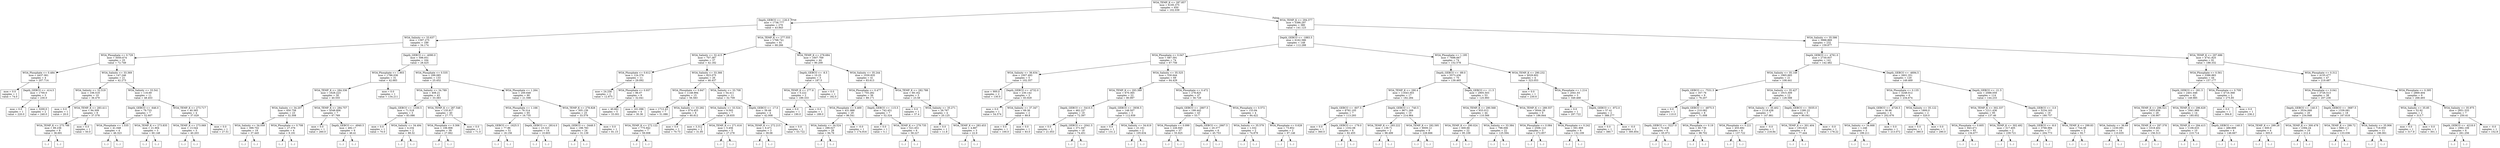 digraph Tree {
node [shape=box] ;
0 [label="WOA_TEMP_K <= 287.857\nmse = 6195.375\nsamples = 650\nvalue = 102.039"] ;
1 [label="Depth_GEBCO <= -126.0\nmse = 1738.777\nsamples = 270\nvalue = 43.843"] ;
0 -> 1 [labeldistance=2.5, labelangle=45, headlabel="True"] ;
2 [label="WOA_Salinity <= 33.637\nmse = 1397.275\nsamples = 189\nvalue = 34.174"] ;
1 -> 2 ;
3 [label="WOA_Phosphate <= 0.729\nmse = 5050.674\nsamples = 25\nvalue = 72.749"] ;
2 -> 3 ;
4 [label="WOA_Phosphate <= 0.484\nmse = 4437.061\nsamples = 4\nvalue = 207.714"] ;
3 -> 4 ;
5 [label="mse = 0.0\nsamples = 1\nvalue = 74.0"] ;
4 -> 5 ;
6 [label="Depth_GEBCO <= -414.5\nmse = 1700.0\nsamples = 3\nvalue = 230.0"] ;
4 -> 6 ;
7 [label="mse = 0.0\nsamples = 1\nvalue = 220.0"] ;
6 -> 7 ;
8 [label="mse = 3200.0\nsamples = 2\nvalue = 240.0"] ;
6 -> 8 ;
9 [label="WOA_Salinity <= 33.369\nmse = 147.246\nsamples = 21\nvalue = 42.273"] ;
3 -> 9 ;
10 [label="WOA_Salinity <= 32.519\nmse = 106.519\nsamples = 10\nvalue = 36.479"] ;
9 -> 10 ;
11 [label="mse = 0.0\nsamples = 1\nvalue = 20.0"] ;
10 -> 11 ;
12 [label="WOA_TEMP_K <= 283.411\nmse = 94.309\nsamples = 9\nvalue = 37.578"] ;
10 -> 12 ;
13 [label="WOA_TEMP_K <= 275.788\nmse = 89.236\nsamples = 8\nvalue = 36.691"] ;
12 -> 13 ;
14 [label="(...)"] ;
13 -> 14 ;
19 [label="(...)"] ;
13 -> 19 ;
20 [label="mse = 0.0\nsamples = 1\nvalue = 50.0"] ;
12 -> 20 ;
21 [label="WOA_Salinity <= 33.541\nmse = 116.69\nsamples = 11\nvalue = 48.453"] ;
9 -> 21 ;
22 [label="Depth_GEBCO <= -646.0\nmse = 79.733\nsamples = 7\nvalue = 52.607"] ;
21 -> 22 ;
23 [label="WOA_Phosphate <= 1.535\nmse = 41.048\nsamples = 4\nvalue = 46.323"] ;
22 -> 23 ;
24 [label="(...)"] ;
23 -> 24 ;
27 [label="(...)"] ;
23 -> 27 ;
28 [label="WOA_TEMP_K <= 273.835\nmse = 21.904\nsamples = 3\nvalue = 60.148"] ;
22 -> 28 ;
29 [label="(...)"] ;
28 -> 29 ;
30 [label="(...)"] ;
28 -> 30 ;
33 [label="WOA_TEMP_K <= 273.717\nmse = 40.365\nsamples = 4\nvalue = 37.029"] ;
21 -> 33 ;
34 [label="WOA_TEMP_K <= 273.069\nmse = 13.544\nsamples = 3\nvalue = 40.203"] ;
33 -> 34 ;
35 [label="(...)"] ;
34 -> 35 ;
36 [label="(...)"] ;
34 -> 36 ;
37 [label="mse = 0.0\nsamples = 1\nvalue = 27.51"] ;
33 -> 37 ;
38 [label="Depth_GEBCO <= -4090.0\nmse = 598.051\nsamples = 164\nvalue = 28.425"] ;
2 -> 38 ;
39 [label="WOA_Phosphate <= 1.903\nmse = 1786.036\nsamples = 31\nvalue = 42.683"] ;
38 -> 39 ;
40 [label="WOA_TEMP_K <= 284.336\nmse = 1628.223\nsamples = 30\nvalue = 40.555"] ;
39 -> 40 ;
41 [label="WOA_Salinity <= 34.207\nmse = 450.758\nsamples = 23\nvalue = 32.308"] ;
40 -> 41 ;
42 [label="WOA_Salinity <= 34.059\nmse = 399.702\nsamples = 19\nvalue = 37.445"] ;
41 -> 42 ;
43 [label="(...)"] ;
42 -> 43 ;
76 [label="(...)"] ;
42 -> 76 ;
79 [label="WOA_Phosphate <= 0.708\nmse = 27.376\nsamples = 4\nvalue = 9.191"] ;
41 -> 79 ;
80 [label="(...)"] ;
79 -> 80 ;
83 [label="(...)"] ;
79 -> 83 ;
86 [label="WOA_TEMP_K <= 284.757\nmse = 4548.806\nsamples = 7\nvalue = 67.769"] ;
40 -> 86 ;
87 [label="mse = 0.0\nsamples = 1\nvalue = 260.0"] ;
86 -> 87 ;
88 [label="Depth_GEBCO <= -4940.5\nmse = 492.17\nsamples = 6\nvalue = 46.41"] ;
86 -> 88 ;
89 [label="(...)"] ;
88 -> 89 ;
90 [label="(...)"] ;
88 -> 90 ;
99 [label="mse = 0.0\nsamples = 1\nvalue = 134.211"] ;
39 -> 99 ;
100 [label="WOA_Phosphate <= 0.535\nmse = 299.085\nsamples = 133\nvalue = 25.452"] ;
38 -> 100 ;
101 [label="WOA_Salinity <= 34.789\nmse = 408.21\nsamples = 43\nvalue = 33.383"] ;
100 -> 101 ;
102 [label="Depth_GEBCO <= -1330.5\nmse = 71.518\nsamples = 3\nvalue = 83.086"] ;
101 -> 102 ;
103 [label="mse = 0.0\nsamples = 1\nvalue = 70.0"] ;
102 -> 103 ;
104 [label="WOA_Salinity <= 34.494\nmse = 4.234\nsamples = 2\nvalue = 88.32"] ;
102 -> 104 ;
105 [label="(...)"] ;
104 -> 105 ;
106 [label="(...)"] ;
104 -> 106 ;
107 [label="WOA_TEMP_K <= 287.548\nmse = 135.817\nsamples = 40\nvalue = 27.771"] ;
101 -> 107 ;
108 [label="WOA_Phosphate <= 0.306\nmse = 106.906\nsamples = 39\nvalue = 27.062"] ;
107 -> 108 ;
109 [label="(...)"] ;
108 -> 109 ;
140 [label="(...)"] ;
108 -> 140 ;
155 [label="mse = 0.0\nsamples = 1\nvalue = 71.0"] ;
107 -> 155 ;
156 [label="WOA_Phosphate <= 1.264\nmse = 200.648\nsamples = 90\nvalue = 21.598"] ;
100 -> 156 ;
157 [label="WOA_Phosphate <= 1.166\nmse = 76.314\nsamples = 65\nvalue = 16.735"] ;
156 -> 157 ;
158 [label="Depth_GEBCO <= -1625.5\nmse = 77.86\nsamples = 51\nvalue = 18.156"] ;
157 -> 158 ;
159 [label="(...)"] ;
158 -> 159 ;
162 [label="(...)"] ;
158 -> 162 ;
209 [label="Depth_GEBCO <= -2814.0\nmse = 23.323\nsamples = 14\nvalue = 10.603"] ;
157 -> 209 ;
210 [label="(...)"] ;
209 -> 210 ;
217 [label="(...)"] ;
209 -> 217 ;
234 [label="WOA_TEMP_K <= 278.828\nmse = 305.139\nsamples = 25\nvalue = 33.579"] ;
156 -> 234 ;
235 [label="Depth_GEBCO <= -3448.5\nmse = 198.783\nsamples = 24\nvalue = 31.139"] ;
234 -> 235 ;
236 [label="(...)"] ;
235 -> 236 ;
249 [label="(...)"] ;
235 -> 249 ;
282 [label="mse = 0.0\nsamples = 1\nvalue = 81.15"] ;
234 -> 282 ;
283 [label="WOA_TEMP_K <= 277.555\nmse = 1768.741\nsamples = 81\nvalue = 68.266"] ;
1 -> 283 ;
284 [label="WOA_Salinity <= 32.415\nmse = 707.387\nsamples = 37\nvalue = 42.182"] ;
283 -> 284 ;
285 [label="WOA_Phosphate <= 0.612\nmse = 124.376\nsamples = 11\nvalue = 29.092"] ;
284 -> 285 ;
286 [label="mse = 24.256\nsamples = 2\nvalue = 12.875"] ;
285 -> 286 ;
287 [label="WOA_Phosphate <= 0.937\nmse = 86.07\nsamples = 9\nvalue = 32.041"] ;
285 -> 287 ;
288 [label="mse = 40.661\nsamples = 5\nvalue = 33.001"] ;
287 -> 288 ;
289 [label="mse = 161.096\nsamples = 4\nvalue = 30.36"] ;
287 -> 289 ;
290 [label="WOA_Salinity <= 33.366\nmse = 823.075\nsamples = 26\nvalue = 46.437"] ;
284 -> 290 ;
291 [label="WOA_Phosphate <= 0.847\nmse = 1148.994\nsamples = 15\nvalue = 56.583"] ;
290 -> 291 ;
292 [label="mse = 1712.43\nsamples = 7\nvalue = 51.086"] ;
291 -> 292 ;
293 [label="WOA_Salinity <= 33.292\nmse = 674.453\nsamples = 8\nvalue = 60.812"] ;
291 -> 293 ;
294 [label="WOA_TEMP_K <= 272.122\nmse = 775.942\nsamples = 7\nvalue = 59.008"] ;
293 -> 294 ;
295 [label="(...)"] ;
294 -> 295 ;
298 [label="(...)"] ;
294 -> 298 ;
299 [label="mse = 0.0\nsamples = 1\nvalue = 70.73"] ;
293 -> 299 ;
300 [label="WOA_Salinity <= 33.708\nmse = 54.411\nsamples = 11\nvalue = 32.709"] ;
290 -> 300 ;
301 [label="WOA_Salinity <= 33.524\nmse = 9.593\nsamples = 7\nvalue = 28.835"] ;
300 -> 301 ;
302 [label="mse = 3.312\nsamples = 2\nvalue = 31.95"] ;
301 -> 302 ;
303 [label="WOA_TEMP_K <= 271.616\nmse = 5.456\nsamples = 5\nvalue = 27.278"] ;
301 -> 303 ;
304 [label="(...)"] ;
303 -> 304 ;
305 [label="(...)"] ;
303 -> 305 ;
306 [label="Depth_GEBCO <= -17.0\nmse = 39.48\nsamples = 4\nvalue = 42.008"] ;
300 -> 306 ;
307 [label="WOA_TEMP_K <= 272.215\nmse = 6.471\nsamples = 3\nvalue = 39.08"] ;
306 -> 307 ;
308 [label="(...)"] ;
307 -> 308 ;
309 [label="(...)"] ;
307 -> 309 ;
310 [label="mse = 0.0\nsamples = 1\nvalue = 53.722"] ;
306 -> 310 ;
311 [label="WOA_TEMP_K <= 278.684\nmse = 1607.769\nsamples = 44\nvalue = 90.209"] ;
283 -> 311 ;
312 [label="Depth_GEBCO <= -8.5\nmse = 10.25\nsamples = 3\nvalue = 187.5"] ;
311 -> 312 ;
313 [label="WOA_TEMP_K <= 277.8\nmse = 0.222\nsamples = 2\nvalue = 189.333"] ;
312 -> 313 ;
314 [label="mse = 0.0\nsamples = 1\nvalue = 190.0"] ;
313 -> 314 ;
315 [label="mse = 0.0\nsamples = 1\nvalue = 189.0"] ;
313 -> 315 ;
316 [label="mse = 0.0\nsamples = 1\nvalue = 182.0"] ;
312 -> 316 ;
317 [label="WOA_Salinity <= 35.244\nmse = 1030.835\nsamples = 41\nvalue = 83.613"] ;
311 -> 317 ;
318 [label="WOA_Phosphate <= 0.477\nmse = 755.282\nsamples = 36\nvalue = 89.171"] ;
317 -> 318 ;
319 [label="WOA_Phosphate <= 0.469\nmse = 431.988\nsamples = 29\nvalue = 96.541"] ;
318 -> 319 ;
320 [label="WOA_Salinity <= 34.524\nmse = 299.027\nsamples = 28\nvalue = 94.76"] ;
319 -> 320 ;
321 [label="(...)"] ;
320 -> 321 ;
348 [label="(...)"] ;
320 -> 348 ;
367 [label="mse = -0.0\nsamples = 1\nvalue = 174.916"] ;
319 -> 367 ;
368 [label="Depth_GEBCO <= -115.5\nmse = 742.451\nsamples = 7\nvalue = 52.324"] ;
318 -> 368 ;
369 [label="mse = 0.0\nsamples = 1\nvalue = 5.1"] ;
368 -> 369 ;
370 [label="WOA_TEMP_K <= 279.735\nmse = 521.651\nsamples = 6\nvalue = 58.227"] ;
368 -> 370 ;
371 [label="(...)"] ;
370 -> 371 ;
372 [label="(...)"] ;
370 -> 372 ;
381 [label="WOA_TEMP_K <= 282.788\nmse = 69.162\nsamples = 5\nvalue = 23.58"] ;
317 -> 381 ;
382 [label="mse = 0.0\nsamples = 1\nvalue = 37.4"] ;
381 -> 382 ;
383 [label="WOA_Salinity <= 35.271\nmse = 26.767\nsamples = 4\nvalue = 20.125"] ;
381 -> 383 ;
384 [label="mse = 0.0\nsamples = 1\nvalue = 11.8"] ;
383 -> 384 ;
385 [label="WOA_TEMP_K <= 283.453\nmse = 4.887\nsamples = 3\nvalue = 22.9"] ;
383 -> 385 ;
386 [label="(...)"] ;
385 -> 386 ;
389 [label="(...)"] ;
385 -> 389 ;
390 [label="WOA_TEMP_K <= 294.377\nmse = 5386.297\nsamples = 380\nvalue = 141.123"] ;
0 -> 390 [labeldistance=2.5, labelangle=-45, headlabel="False"] ;
391 [label="Depth_GEBCO <= -1883.5\nmse = 6162.586\nsamples = 148\nvalue = 112.288"] ;
390 -> 391 ;
392 [label="WOA_Phosphate <= 0.047\nmse = 687.591\nsamples = 74\nvalue = 67.756"] ;
391 -> 392 ;
393 [label="WOA_Salinity <= 36.634\nmse = 1007.493\nsamples = 5\nvalue = 102.357"] ;
392 -> 393 ;
394 [label="mse = 900.0\nsamples = 2\nvalue = 130.0"] ;
393 -> 394 ;
395 [label="Depth_GEBCO <= -4732.0\nmse = 230.142\nsamples = 3\nvalue = 83.929"] ;
393 -> 395 ;
396 [label="mse = 0.0\nsamples = 1\nvalue = 54.574"] ;
395 -> 396 ;
397 [label="WOA_Salinity <= 37.347\nmse = 69.36\nsamples = 2\nvalue = 89.8"] ;
395 -> 397 ;
398 [label="mse = 0.0\nsamples = 1\nvalue = 100.0"] ;
397 -> 398 ;
399 [label="mse = 0.0\nsamples = 1\nvalue = 83.0"] ;
397 -> 399 ;
400 [label="WOA_Salinity <= 35.525\nmse = 530.644\nsamples = 69\nvalue = 64.429"] ;
392 -> 400 ;
401 [label="WOA_TEMP_K <= 293.389\nmse = 670.365\nsamples = 22\nvalue = 80.997"] ;
400 -> 401 ;
402 [label="Depth_GEBCO <= -5410.5\nmse = 462.227\nsamples = 19\nvalue = 72.397"] ;
401 -> 402 ;
403 [label="mse = 0.0\nsamples = 1\nvalue = 21.053"] ;
402 -> 403 ;
404 [label="Depth_GEBCO <= -2041.5\nmse = 371.047\nsamples = 18\nvalue = 74.451"] ;
402 -> 404 ;
405 [label="(...)"] ;
404 -> 405 ;
434 [label="(...)"] ;
404 -> 434 ;
435 [label="Depth_GEBCO <= -3936.5\nmse = 148.507\nsamples = 3\nvalue = 112.939"] ;
401 -> 435 ;
436 [label="mse = 0.0\nsamples = 1\nvalue = 131.2"] ;
435 -> 436 ;
437 [label="WOA_Salinity <= 34.619\nmse = 21.161\nsamples = 2\nvalue = 105.634"] ;
435 -> 437 ;
438 [label="(...)"] ;
437 -> 438 ;
439 [label="(...)"] ;
437 -> 439 ;
440 [label="WOA_Phosphate <= 0.472\nmse = 278.825\nsamples = 47\nvalue = 56.729"] ;
400 -> 440 ;
441 [label="Depth_GEBCO <= -2807.5\nmse = 199.442\nsamples = 43\nvalue = 53.7"] ;
440 -> 441 ;
442 [label="WOA_Phosphate <= 0.099\nmse = 226.945\nsamples = 37\nvalue = 55.925"] ;
441 -> 442 ;
443 [label="(...)"] ;
442 -> 443 ;
472 [label="(...)"] ;
442 -> 472 ;
509 [label="Depth_GEBCO <= -2667.5\nmse = 20.377\nsamples = 6\nvalue = 45.753"] ;
441 -> 509 ;
510 [label="(...)"] ;
509 -> 510 ;
513 [label="(...)"] ;
509 -> 513 ;
516 [label="WOA_Phosphate <= 0.572\nmse = 153.84\nsamples = 4\nvalue = 84.422"] ;
440 -> 516 ;
517 [label="WOA_Salinity <= 35.579\nmse = 1.332\nsamples = 2\nvalue = 74.879"] ;
516 -> 517 ;
518 [label="(...)"] ;
517 -> 518 ;
519 [label="(...)"] ;
517 -> 519 ;
520 [label="WOA_Phosphate <= 0.628\nmse = 73.852\nsamples = 2\nvalue = 97.146"] ;
516 -> 520 ;
521 [label="(...)"] ;
520 -> 521 ;
522 [label="(...)"] ;
520 -> 522 ;
523 [label="WOA_Phosphate <= 1.195\nmse = 7698.667\nsamples = 74\nvalue = 152.578"] ;
391 -> 523 ;
524 [label="Depth_GEBCO <= -89.0\nmse = 5573.436\nsamples = 70\nvalue = 139.465"] ;
523 -> 524 ;
525 [label="WOA_TEMP_K <= 290.4\nmse = 11643.303\nsamples = 17\nvalue = 182.284"] ;
524 -> 525 ;
526 [label="Depth_GEBCO <= -607.5\nmse = 8792.105\nsamples = 7\nvalue = 113.293"] ;
525 -> 526 ;
527 [label="mse = 0.0\nsamples = 1\nvalue = 360.0"] ;
526 -> 527 ;
528 [label="Depth_GEBCO <= -179.0\nmse = 1332.08\nsamples = 6\nvalue = 82.455"] ;
526 -> 528 ;
529 [label="(...)"] ;
528 -> 529 ;
536 [label="(...)"] ;
528 -> 536 ;
537 [label="Depth_GEBCO <= -740.5\nmse = 9671.269\nsamples = 10\nvalue = 214.964"] ;
525 -> 537 ;
538 [label="WOA_TEMP_K <= 293.222\nmse = 139.71\nsamples = 2\nvalue = 98.499"] ;
537 -> 538 ;
539 [label="(...)"] ;
538 -> 539 ;
540 [label="(...)"] ;
538 -> 540 ;
541 [label="WOA_TEMP_K <= 292.595\nmse = 9009.12\nsamples = 8\nvalue = 228.666"] ;
537 -> 541 ;
542 [label="(...)"] ;
541 -> 542 ;
547 [label="(...)"] ;
541 -> 547 ;
552 [label="Depth_GEBCO <= -11.5\nmse = 2905.503\nsamples = 53\nvalue = 125.993"] ;
524 -> 552 ;
553 [label="WOA_TEMP_K <= 290.568\nmse = 933.012\nsamples = 44\nvalue = 110.566"] ;
552 -> 553 ;
554 [label="WOA_TEMP_K <= 290.024\nmse = 600.66\nsamples = 22\nvalue = 95.109"] ;
553 -> 554 ;
555 [label="(...)"] ;
554 -> 555 ;
584 [label="(...)"] ;
554 -> 584 ;
593 [label="WOA_Salinity <= 33.384\nmse = 798.006\nsamples = 22\nvalue = 125.594"] ;
553 -> 593 ;
594 [label="(...)"] ;
593 -> 594 ;
607 [label="(...)"] ;
593 -> 607 ;
624 [label="WOA_TEMP_K <= 289.557\nmse = 6044.26\nsamples = 9\nvalue = 186.844"] ;
552 -> 624 ;
625 [label="WOA_Phosphate <= 0.084\nmse = 2506.122\nsamples = 3\nvalue = 272.857"] ;
624 -> 625 ;
626 [label="(...)"] ;
625 -> 626 ;
627 [label="(...)"] ;
625 -> 627 ;
628 [label="WOA_Phosphate <= 0.242\nmse = 591.908\nsamples = 6\nvalue = 132.109"] ;
624 -> 628 ;
629 [label="(...)"] ;
628 -> 629 ;
636 [label="(...)"] ;
628 -> 636 ;
639 [label="WOA_TEMP_K <= 290.232\nmse = 4029.602\nsamples = 4\nvalue = 323.053"] ;
523 -> 639 ;
640 [label="mse = 0.0\nsamples = 1\nvalue = 230.6"] ;
639 -> 640 ;
641 [label="WOA_Phosphate <= 1.214\nmse = 2041.03\nsamples = 3\nvalue = 349.468"] ;
639 -> 641 ;
642 [label="mse = 0.0\nsamples = 1\nvalue = 297.722"] ;
641 -> 642 ;
643 [label="Depth_GEBCO <= -972.0\nmse = 57.41\nsamples = 2\nvalue = 388.277"] ;
641 -> 643 ;
644 [label="mse = 0.0\nsamples = 1\nvalue = 380.7"] ;
643 -> 644 ;
645 [label="mse = -0.0\nsamples = 1\nvalue = 395.854"] ;
643 -> 645 ;
646 [label="WOA_Salinity <= 35.586\nmse = 3988.869\nsamples = 232\nvalue = 159.877"] ;
390 -> 646 ;
647 [label="Depth_GEBCO <= -4761.0\nmse = 2730.937\nsamples = 141\nvalue = 142.482"] ;
646 -> 647 ;
648 [label="WOA_Salinity <= 35.149\nmse = 1965.665\nsamples = 21\nvalue = 108.441"] ;
647 -> 648 ;
649 [label="Depth_GEBCO <= -7531.5\nmse = 357.76\nsamples = 9\nvalue = 76.207"] ;
648 -> 649 ;
650 [label="mse = 0.0\nsamples = 1\nvalue = 110.0"] ;
649 -> 650 ;
651 [label="Depth_GEBCO <= -4875.5\nmse = 210.082\nsamples = 8\nvalue = 71.008"] ;
649 -> 651 ;
652 [label="Depth_GEBCO <= -5227.0\nmse = 72.428\nsamples = 6\nvalue = 65.972"] ;
651 -> 652 ;
653 [label="(...)"] ;
652 -> 653 ;
654 [label="(...)"] ;
652 -> 654 ;
659 [label="WOA_Phosphate <= 0.19\nmse = 60.736\nsamples = 2\nvalue = 98.702"] ;
651 -> 659 ;
660 [label="(...)"] ;
659 -> 660 ;
661 [label="(...)"] ;
659 -> 661 ;
662 [label="WOA_Salinity <= 35.427\nmse = 1915.309\nsamples = 12\nvalue = 128.588"] ;
648 -> 662 ;
663 [label="WOA_Salinity <= 35.402\nmse = 1118.438\nsamples = 7\nvalue = 147.861"] ;
662 -> 663 ;
664 [label="WOA_Phosphate <= 0.221\nmse = 455.692\nsamples = 6\nvalue = 137.722"] ;
663 -> 664 ;
665 [label="(...)"] ;
664 -> 665 ;
670 [label="(...)"] ;
664 -> 670 ;
675 [label="mse = -0.0\nsamples = 1\nvalue = 218.84"] ;
663 -> 675 ;
676 [label="Depth_GEBCO <= -5035.0\nmse = 1280.22\nsamples = 5\nvalue = 90.041"] ;
662 -> 676 ;
677 [label="WOA_TEMP_K <= 301.404\nmse = 193.623\nsamples = 4\nvalue = 77.444"] ;
676 -> 677 ;
678 [label="(...)"] ;
677 -> 678 ;
681 [label="(...)"] ;
677 -> 681 ;
682 [label="mse = -0.0\nsamples = 1\nvalue = 178.22"] ;
676 -> 682 ;
683 [label="Depth_GEBCO <= -4694.5\nmse = 2601.351\nsamples = 120\nvalue = 149.469"] ;
647 -> 683 ;
684 [label="WOA_Phosphate <= 0.135\nmse = 3248.012\nsamples = 6\nvalue = 234.674"] ;
683 -> 684 ;
685 [label="Depth_GEBCO <= -4726.5\nmse = 36.96\nsamples = 4\nvalue = 202.676"] ;
684 -> 685 ;
686 [label="WOA_Salinity <= 34.668\nmse = 1.246\nsamples = 3\nvalue = 199.211"] ;
685 -> 686 ;
687 [label="(...)"] ;
686 -> 687 ;
688 [label="(...)"] ;
686 -> 688 ;
689 [label="mse = 0.0\nsamples = 1\nvalue = 213.072"] ;
685 -> 689 ;
690 [label="WOA_Salinity <= 35.122\nmse = 1800.0\nsamples = 2\nvalue = 320.0"] ;
684 -> 690 ;
691 [label="mse = 0.0\nsamples = 1\nvalue = 380.0"] ;
690 -> 691 ;
692 [label="mse = 0.0\nsamples = 1\nvalue = 290.0"] ;
690 -> 692 ;
693 [label="Depth_GEBCO <= -21.5\nmse = 2088.059\nsamples = 114\nvalue = 144.233"] ;
683 -> 693 ;
694 [label="WOA_TEMP_K <= 302.337\nmse = 1211.436\nsamples = 95\nvalue = 137.46"] ;
693 -> 694 ;
695 [label="WOA_Phosphate <= 0.605\nmse = 943.471\nsamples = 93\nvalue = 134.677"] ;
694 -> 695 ;
696 [label="(...)"] ;
695 -> 696 ;
839 [label="(...)"] ;
695 -> 839 ;
842 [label="WOA_TEMP_K <= 302.492\nmse = 317.405\nsamples = 2\nvalue = 239.721"] ;
694 -> 842 ;
843 [label="(...)"] ;
842 -> 843 ;
844 [label="(...)"] ;
842 -> 844 ;
845 [label="Depth_GEBCO <= -3.0\nmse = 5234.163\nsamples = 19\nvalue = 180.757"] ;
693 -> 845 ;
846 [label="Depth_GEBCO <= -8.0\nmse = 3766.994\nsamples = 17\nvalue = 204.773"] ;
845 -> 846 ;
847 [label="(...)"] ;
846 -> 847 ;
858 [label="(...)"] ;
846 -> 858 ;
865 [label="WOA_TEMP_K <= 299.83\nmse = 744.98\nsamples = 2\nvalue = 92.7"] ;
845 -> 865 ;
866 [label="(...)"] ;
865 -> 866 ;
867 [label="(...)"] ;
865 -> 867 ;
868 [label="WOA_TEMP_K <= 297.686\nmse = 4741.825\nsamples = 91\nvalue = 188.332"] ;
646 -> 868 ;
869 [label="WOA_Phosphate <= 0.561\nmse = 3386.883\nsamples = 44\nvalue = 157.177"] ;
868 -> 869 ;
870 [label="Depth_GEBCO <= -261.5\nmse = 2401.046\nsamples = 42\nvalue = 149.985"] ;
869 -> 870 ;
871 [label="WOA_TEMP_K <= 296.521\nmse = 1655.656\nsamples = 28\nvalue = 130.907"] ;
870 -> 871 ;
872 [label="WOA_Salinity <= 36.69\nmse = 1230.091\nsamples = 14\nvalue = 110.635"] ;
871 -> 872 ;
873 [label="(...)"] ;
872 -> 873 ;
886 [label="(...)"] ;
872 -> 886 ;
895 [label="WOA_TEMP_K <= 297.378\nmse = 1018.402\nsamples = 14\nvalue = 156.513"] ;
871 -> 895 ;
896 [label="(...)"] ;
895 -> 896 ;
915 [label="(...)"] ;
895 -> 915 ;
920 [label="WOA_TEMP_K <= 296.629\nmse = 1841.966\nsamples = 14\nvalue = 185.652"] ;
870 -> 920 ;
921 [label="WOA_TEMP_K <= 294.415\nmse = 1106.633\nsamples = 10\nvalue = 210.714"] ;
920 -> 921 ;
922 [label="(...)"] ;
921 -> 922 ;
923 [label="(...)"] ;
921 -> 923 ;
930 [label="Depth_GEBCO <= -140.5\nmse = 488.889\nsamples = 4\nvalue = 146.667"] ;
920 -> 930 ;
931 [label="(...)"] ;
930 -> 931 ;
932 [label="(...)"] ;
930 -> 932 ;
933 [label="WOA_Phosphate <= 0.709\nmse = 4716.368\nsamples = 2\nvalue = 275.85"] ;
869 -> 933 ;
934 [label="mse = 0.0\nsamples = 1\nvalue = 394.8"] ;
933 -> 934 ;
935 [label="mse = 0.0\nsamples = 1\nvalue = 236.2"] ;
933 -> 935 ;
936 [label="WOA_Phosphate <= 0.312\nmse = 4155.477\nsamples = 47\nvalue = 219.487"] ;
868 -> 936 ;
937 [label="WOA_Phosphate <= 0.041\nmse = 3726.513\nsamples = 38\nvalue = 207.236"] ;
936 -> 937 ;
938 [label="Depth_GEBCO <= -140.5\nmse = 3534.068\nsamples = 20\nvalue = 234.848"] ;
937 -> 938 ;
939 [label="WOA_TEMP_K <= 299.28\nmse = 600.0\nsamples = 4\nvalue = 305.0"] ;
938 -> 939 ;
940 [label="(...)"] ;
939 -> 940 ;
941 [label="(...)"] ;
939 -> 941 ;
944 [label="WOA_TEMP_K <= 300.478\nmse = 2394.24\nsamples = 16\nvalue = 212.4"] ;
938 -> 944 ;
945 [label="(...)"] ;
944 -> 945 ;
954 [label="(...)"] ;
944 -> 954 ;
957 [label="Depth_GEBCO <= -3687.5\nmse = 1339.081\nsamples = 18\nvalue = 167.618"] ;
937 -> 957 ;
958 [label="WOA_TEMP_K <= 299.72\nmse = 668.111\nsamples = 7\nvalue = 133.036"] ;
957 -> 958 ;
959 [label="(...)"] ;
958 -> 959 ;
968 [label="(...)"] ;
958 -> 968 ;
971 [label="WOA_Salinity <= 35.906\nmse = 718.959\nsamples = 11\nvalue = 186.061"] ;
957 -> 971 ;
972 [label="(...)"] ;
971 -> 972 ;
975 [label="(...)"] ;
971 -> 975 ;
986 [label="WOA_Phosphate <= 0.395\nmse = 2869.404\nsamples = 9\nvalue = 268.493"] ;
936 -> 986 ;
987 [label="WOA_Salinity <= 35.85\nmse = 52.92\nsamples = 2\nvalue = 313.7"] ;
986 -> 987 ;
988 [label="mse = 0.0\nsamples = 1\nvalue = 317.9"] ;
987 -> 988 ;
989 [label="mse = 0.0\nsamples = 1\nvalue = 301.1"] ;
987 -> 989 ;
990 [label="WOA_Salinity <= 35.975\nmse = 2851.533\nsamples = 7\nvalue = 250.41"] ;
986 -> 990 ;
991 [label="Depth_GEBCO <= -4218.0\nmse = 1992.109\nsamples = 6\nvalue = 261.256"] ;
990 -> 991 ;
992 [label="(...)"] ;
991 -> 992 ;
997 [label="(...)"] ;
991 -> 997 ;
1002 [label="mse = -0.0\nsamples = 1\nvalue = 152.8"] ;
990 -> 1002 ;
}